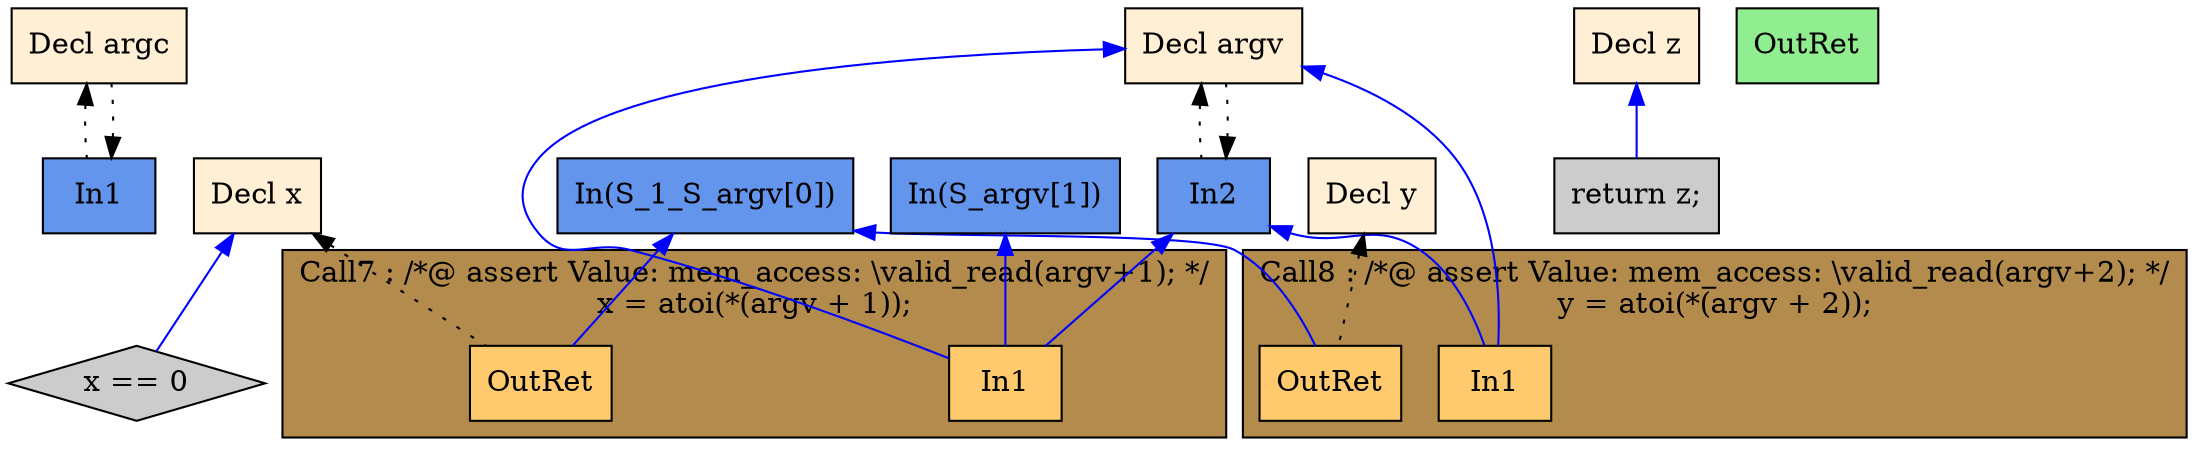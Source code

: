 digraph G {
  rankdir=TB;
  node [style=filled];
  7 [shape=box, fillcolor="#FFEFD5", label="Decl argc"];
  8 [shape=box, fillcolor="#6495ED", label="In1"];
  9 [shape=box, fillcolor="#FFEFD5", label="Decl argv"];
  10 [shape=box, fillcolor="#6495ED", label="In2"];
  11 [shape=box, fillcolor="#FFEFD5", label="Decl x"];
  12 [shape=box, fillcolor="#FFEFD5", label="Decl y"];
  13 [shape=box, fillcolor="#FFEFD5", label="Decl z"];
  15 [shape=box, fillcolor="#FFCA6E", label="In1"];
  16 [shape=box, fillcolor="#FFCA6E", label="OutRet"];
  18 [shape=box, fillcolor="#FFCA6E", label="In1"];
  19 [shape=box, fillcolor="#FFCA6E", label="OutRet"];
  20 [shape=diamond, fillcolor="#CCCCCC", label="x == 0"];
  21 [shape=box, fillcolor="#CCCCCC", label="return z;"];
  22 [shape=box, fillcolor="#90EE90", label="OutRet"];
  23 [shape=box, fillcolor="#6495ED", label="In(S_1_S_argv[0])"];
  24 [shape=box, fillcolor="#6495ED", label="In(S_argv[1])"];
  
  subgraph cluster_Call8 { style=filled;
    fillcolor="#B38B4D";
    label="Call8 : /*@ assert Value: mem_access: \\valid_read(argv+2); */\ny = atoi(*(argv + 2));";
    19;18; };
  subgraph cluster_Call7 { style=filled;
    fillcolor="#B38B4D";
    label="Call7 : /*@ assert Value: mem_access: \\valid_read(argv+1); */\nx = atoi(*(argv + 1));";
    16;15; };
  
  edge [dir=back];
  8 -> 7 [style=dotted, color="#000000"];
  7 -> 8 [style=dotted, color="#000000"];
  10 -> 9 [style=dotted, color="#000000"];
  9 -> 10 [style=dotted, color="#000000"];
  9 -> 15 [color="#0000FF"];
  10 -> 15 [color="#0000FF"];
  24 -> 15 [color="#0000FF"];
  11 -> 16 [style=dotted, color="#000000"];
  23 -> 16 [color="#0000FF"];
  9 -> 18 [color="#0000FF"];
  10 -> 18 [color="#0000FF"];
  12 -> 19 [style=dotted, color="#000000"];
  23 -> 19 [color="#0000FF"];
  11 -> 20 [color="#0000FF"];
  13 -> 21 [color="#0000FF"];
  
  }